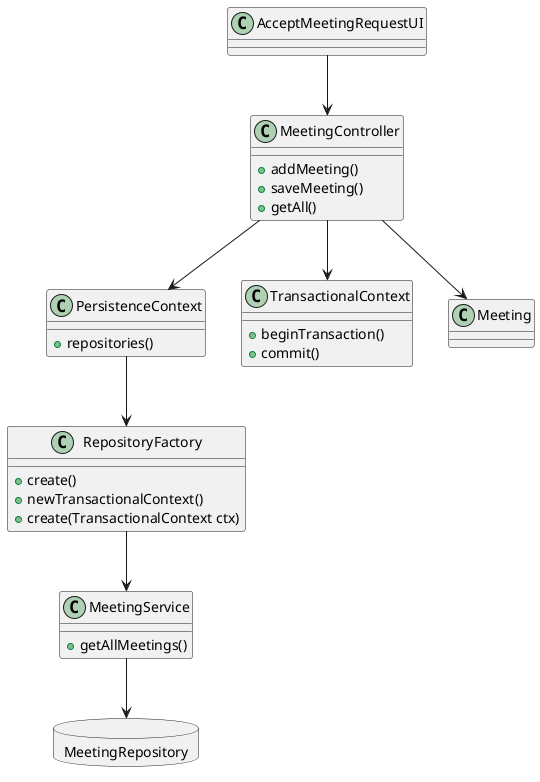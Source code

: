 @startuml
'https://plantuml.com/class-diagram

class AcceptMeetingRequestUI{
}

class MeetingController{
+addMeeting()
+saveMeeting()
+getAll()
}

class MeetingService{
+getAllMeetings()
}


class PersistenceContext{
+repositories()
}

class RepositoryFactory{
+create()
+newTransactionalContext()
+create(TransactionalContext ctx)
}

database MeetingRepository{
}

class TransactionalContext{
+beginTransaction()
+commit()
}

class Meeting{
}


AcceptMeetingRequestUI --> MeetingController
MeetingController-->PersistenceContext
MeetingController-->TransactionalContext

MeetingService --> MeetingRepository
MeetingController --> Meeting

PersistenceContext-->RepositoryFactory

RepositoryFactory-->MeetingService
@enduml